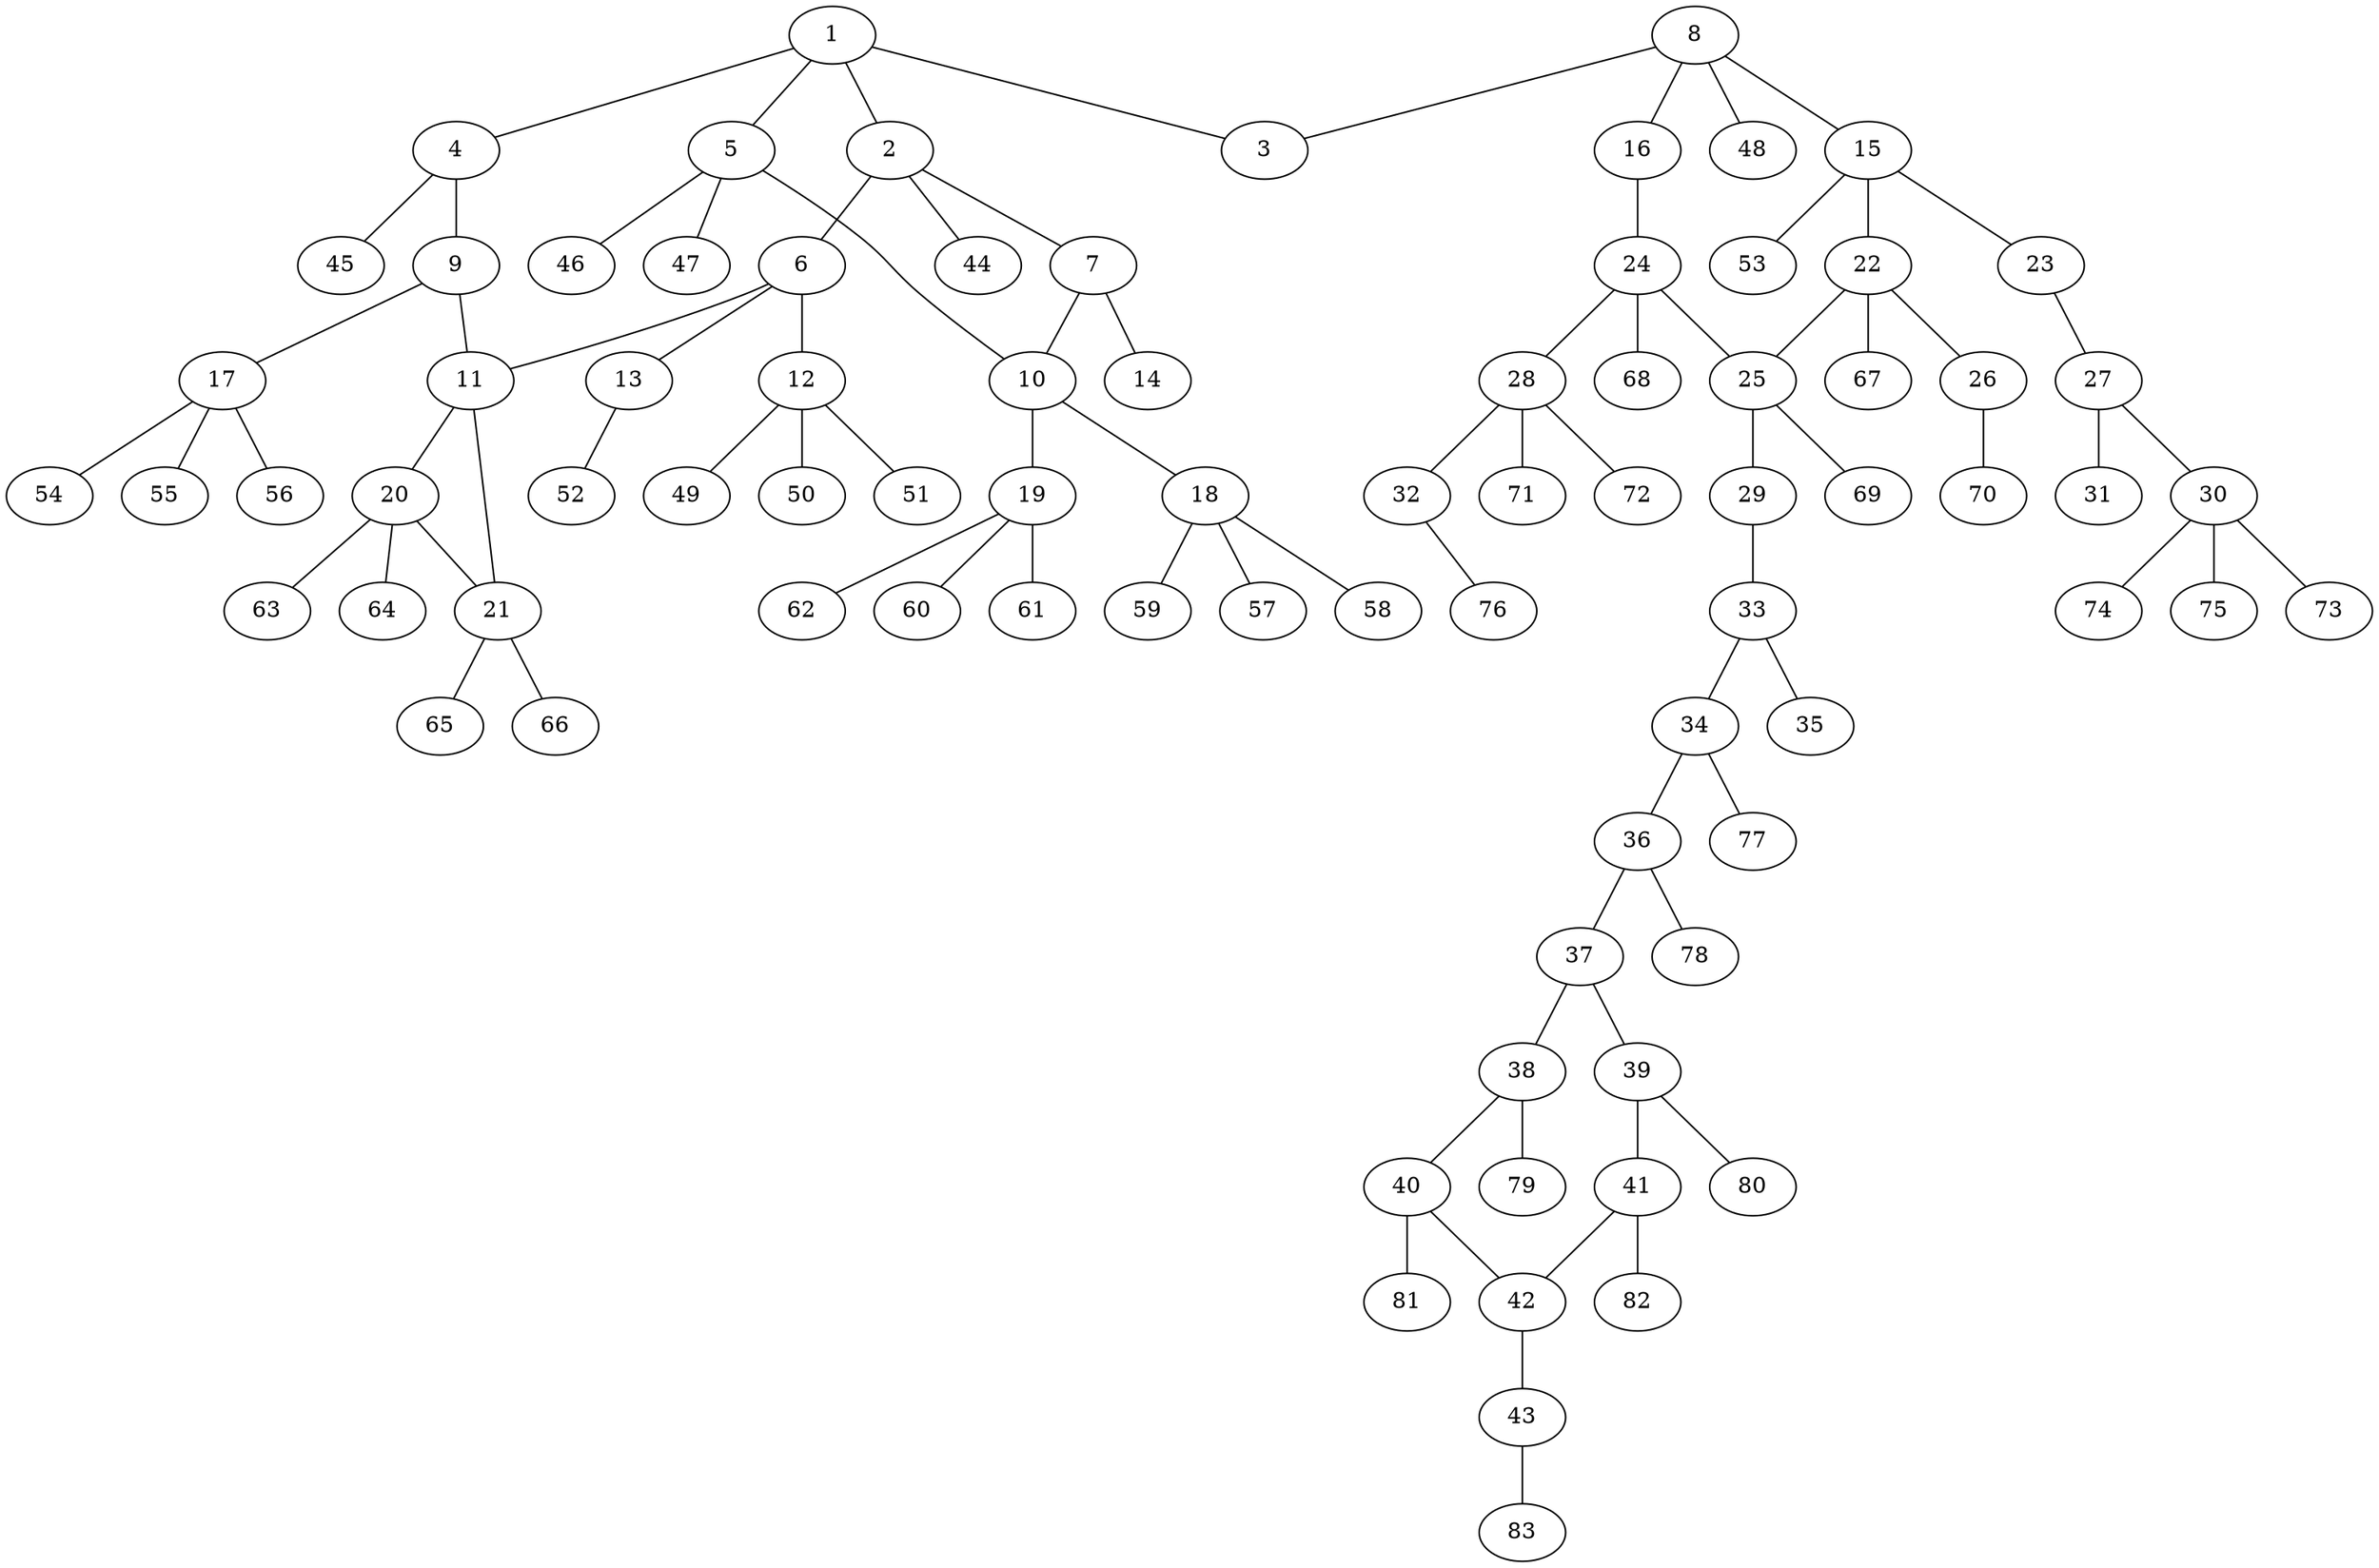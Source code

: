 graph molecule_507 {
	1	 [chem=C];
	2	 [chem=C];
	1 -- 2	 [valence=1];
	3	 [chem=O];
	1 -- 3	 [valence=1];
	4	 [chem=C];
	1 -- 4	 [valence=1];
	5	 [chem=C];
	1 -- 5	 [valence=1];
	6	 [chem=C];
	2 -- 6	 [valence=1];
	7	 [chem=C];
	2 -- 7	 [valence=1];
	44	 [chem=H];
	2 -- 44	 [valence=1];
	9	 [chem=C];
	4 -- 9	 [valence=2];
	45	 [chem=H];
	4 -- 45	 [valence=1];
	10	 [chem=C];
	5 -- 10	 [valence=1];
	46	 [chem=H];
	5 -- 46	 [valence=1];
	47	 [chem=H];
	5 -- 47	 [valence=1];
	11	 [chem=C];
	6 -- 11	 [valence=1];
	12	 [chem=C];
	6 -- 12	 [valence=1];
	13	 [chem=O];
	6 -- 13	 [valence=1];
	7 -- 10	 [valence=1];
	14	 [chem=O];
	7 -- 14	 [valence=2];
	8	 [chem=C];
	8 -- 3	 [valence=1];
	15	 [chem=C];
	8 -- 15	 [valence=1];
	16	 [chem=O];
	8 -- 16	 [valence=1];
	48	 [chem=H];
	8 -- 48	 [valence=1];
	9 -- 11	 [valence=1];
	17	 [chem=C];
	9 -- 17	 [valence=1];
	18	 [chem=C];
	10 -- 18	 [valence=1];
	19	 [chem=C];
	10 -- 19	 [valence=1];
	20	 [chem=C];
	11 -- 20	 [valence=1];
	21	 [chem=C];
	11 -- 21	 [valence=1];
	49	 [chem=H];
	12 -- 49	 [valence=1];
	50	 [chem=H];
	12 -- 50	 [valence=1];
	51	 [chem=H];
	12 -- 51	 [valence=1];
	52	 [chem=H];
	13 -- 52	 [valence=1];
	22	 [chem=C];
	15 -- 22	 [valence=1];
	23	 [chem=O];
	15 -- 23	 [valence=1];
	53	 [chem=H];
	15 -- 53	 [valence=1];
	24	 [chem=C];
	16 -- 24	 [valence=1];
	54	 [chem=H];
	17 -- 54	 [valence=1];
	55	 [chem=H];
	17 -- 55	 [valence=1];
	56	 [chem=H];
	17 -- 56	 [valence=1];
	57	 [chem=H];
	18 -- 57	 [valence=1];
	58	 [chem=H];
	18 -- 58	 [valence=1];
	59	 [chem=H];
	18 -- 59	 [valence=1];
	60	 [chem=H];
	19 -- 60	 [valence=1];
	61	 [chem=H];
	19 -- 61	 [valence=1];
	62	 [chem=H];
	19 -- 62	 [valence=1];
	20 -- 21	 [valence=1];
	63	 [chem=H];
	20 -- 63	 [valence=1];
	64	 [chem=H];
	20 -- 64	 [valence=1];
	65	 [chem=H];
	21 -- 65	 [valence=1];
	66	 [chem=H];
	21 -- 66	 [valence=1];
	25	 [chem=C];
	22 -- 25	 [valence=1];
	26	 [chem=O];
	22 -- 26	 [valence=1];
	67	 [chem=H];
	22 -- 67	 [valence=1];
	27	 [chem=C];
	23 -- 27	 [valence=1];
	24 -- 25	 [valence=1];
	28	 [chem=C];
	24 -- 28	 [valence=1];
	68	 [chem=H];
	24 -- 68	 [valence=1];
	29	 [chem=O];
	25 -- 29	 [valence=1];
	69	 [chem=H];
	25 -- 69	 [valence=1];
	70	 [chem=H];
	26 -- 70	 [valence=1];
	30	 [chem=C];
	27 -- 30	 [valence=1];
	31	 [chem=O];
	27 -- 31	 [valence=2];
	32	 [chem=O];
	28 -- 32	 [valence=1];
	71	 [chem=H];
	28 -- 71	 [valence=1];
	72	 [chem=H];
	28 -- 72	 [valence=1];
	33	 [chem=C];
	29 -- 33	 [valence=1];
	73	 [chem=H];
	30 -- 73	 [valence=1];
	74	 [chem=H];
	30 -- 74	 [valence=1];
	75	 [chem=H];
	30 -- 75	 [valence=1];
	76	 [chem=H];
	32 -- 76	 [valence=1];
	34	 [chem=C];
	33 -- 34	 [valence=1];
	35	 [chem=O];
	33 -- 35	 [valence=2];
	36	 [chem=C];
	34 -- 36	 [valence=2];
	77	 [chem=H];
	34 -- 77	 [valence=1];
	37	 [chem=C];
	36 -- 37	 [valence=1];
	78	 [chem=H];
	36 -- 78	 [valence=1];
	38	 [chem=C];
	37 -- 38	 [valence=1];
	39	 [chem=C];
	37 -- 39	 [valence=2];
	40	 [chem=C];
	38 -- 40	 [valence=2];
	79	 [chem=H];
	38 -- 79	 [valence=1];
	41	 [chem=C];
	39 -- 41	 [valence=1];
	80	 [chem=H];
	39 -- 80	 [valence=1];
	42	 [chem=C];
	40 -- 42	 [valence=1];
	81	 [chem=H];
	40 -- 81	 [valence=1];
	41 -- 42	 [valence=2];
	82	 [chem=H];
	41 -- 82	 [valence=1];
	43	 [chem=O];
	42 -- 43	 [valence=1];
	83	 [chem=H];
	43 -- 83	 [valence=1];
}
